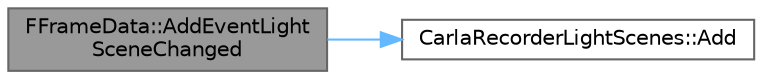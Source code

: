 digraph "FFrameData::AddEventLightSceneChanged"
{
 // INTERACTIVE_SVG=YES
 // LATEX_PDF_SIZE
  bgcolor="transparent";
  edge [fontname=Helvetica,fontsize=10,labelfontname=Helvetica,labelfontsize=10];
  node [fontname=Helvetica,fontsize=10,shape=box,height=0.2,width=0.4];
  rankdir="LR";
  Node1 [id="Node000001",label="FFrameData::AddEventLight\lSceneChanged",height=0.2,width=0.4,color="gray40", fillcolor="grey60", style="filled", fontcolor="black",tooltip=" "];
  Node1 -> Node2 [id="edge1_Node000001_Node000002",color="steelblue1",style="solid",tooltip=" "];
  Node2 [id="Node000002",label="CarlaRecorderLightScenes::Add",height=0.2,width=0.4,color="grey40", fillcolor="white", style="filled",URL="$d0/d93/structCarlaRecorderLightScenes.html#ab4283d91f928d6776dfd8fb33ca3b97f",tooltip=" "];
}
